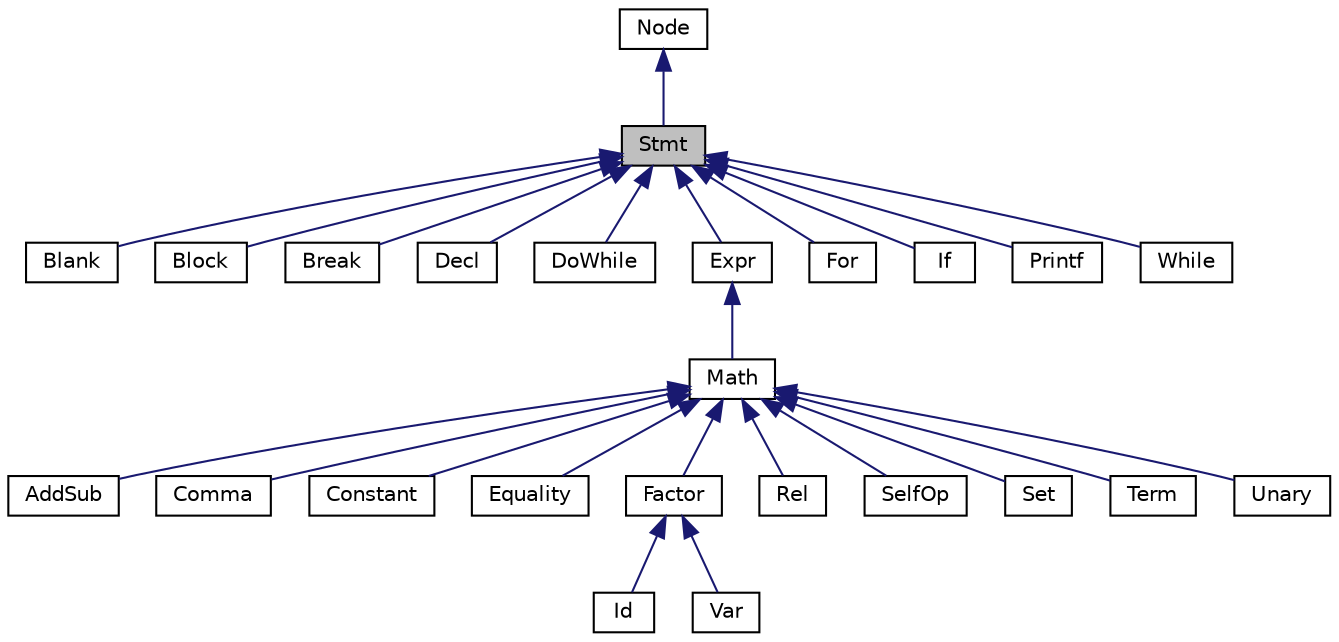 digraph "Stmt"
{
  edge [fontname="Helvetica",fontsize="10",labelfontname="Helvetica",labelfontsize="10"];
  node [fontname="Helvetica",fontsize="10",shape=record];
  Node0 [label="Stmt",height=0.2,width=0.4,color="black", fillcolor="grey75", style="filled", fontcolor="black"];
  Node1 -> Node0 [dir="back",color="midnightblue",fontsize="10",style="solid",fontname="Helvetica"];
  Node1 [label="Node",height=0.2,width=0.4,color="black", fillcolor="white", style="filled",URL="$class_node.html",tooltip="Node类 "];
  Node0 -> Node2 [dir="back",color="midnightblue",fontsize="10",style="solid",fontname="Helvetica"];
  Node2 [label="Blank",height=0.2,width=0.4,color="black", fillcolor="white", style="filled",URL="$class_blank.html",tooltip="空语句类 "];
  Node0 -> Node3 [dir="back",color="midnightblue",fontsize="10",style="solid",fontname="Helvetica"];
  Node3 [label="Block",height=0.2,width=0.4,color="black", fillcolor="white", style="filled",URL="$class_block.html",tooltip="语句块类 "];
  Node0 -> Node4 [dir="back",color="midnightblue",fontsize="10",style="solid",fontname="Helvetica"];
  Node4 [label="Break",height=0.2,width=0.4,color="black", fillcolor="white", style="filled",URL="$class_break.html",tooltip="循环中断类 "];
  Node0 -> Node5 [dir="back",color="midnightblue",fontsize="10",style="solid",fontname="Helvetica"];
  Node5 [label="Decl",height=0.2,width=0.4,color="black", fillcolor="white", style="filled",URL="$class_decl.html",tooltip="声明变量语句类 "];
  Node0 -> Node6 [dir="back",color="midnightblue",fontsize="10",style="solid",fontname="Helvetica"];
  Node6 [label="DoWhile",height=0.2,width=0.4,color="black", fillcolor="white", style="filled",URL="$class_do_while.html",tooltip="do-while循环语句类 "];
  Node0 -> Node7 [dir="back",color="midnightblue",fontsize="10",style="solid",fontname="Helvetica"];
  Node7 [label="Expr",height=0.2,width=0.4,color="black", fillcolor="white", style="filled",URL="$class_expr.html",tooltip="运算表达式类 "];
  Node7 -> Node8 [dir="back",color="midnightblue",fontsize="10",style="solid",fontname="Helvetica"];
  Node8 [label="Math",height=0.2,width=0.4,color="black", fillcolor="white", style="filled",URL="$class_math.html",tooltip="数学运算的根类 "];
  Node8 -> Node9 [dir="back",color="midnightblue",fontsize="10",style="solid",fontname="Helvetica"];
  Node9 [label="AddSub",height=0.2,width=0.4,color="black", fillcolor="white", style="filled",URL="$class_add_sub.html",tooltip="加减表达式类 "];
  Node8 -> Node10 [dir="back",color="midnightblue",fontsize="10",style="solid",fontname="Helvetica"];
  Node10 [label="Comma",height=0.2,width=0.4,color="black", fillcolor="white", style="filled",URL="$class_comma.html",tooltip="逗号表达式类 "];
  Node8 -> Node11 [dir="back",color="midnightblue",fontsize="10",style="solid",fontname="Helvetica"];
  Node11 [label="Constant",height=0.2,width=0.4,color="black", fillcolor="white", style="filled",URL="$class_constant.html",tooltip="常数类 "];
  Node8 -> Node12 [dir="back",color="midnightblue",fontsize="10",style="solid",fontname="Helvetica"];
  Node12 [label="Equality",height=0.2,width=0.4,color="black", fillcolor="white", style="filled",URL="$class_equality.html",tooltip="等于不等于表达式类 "];
  Node8 -> Node13 [dir="back",color="midnightblue",fontsize="10",style="solid",fontname="Helvetica"];
  Node13 [label="Factor",height=0.2,width=0.4,color="black", fillcolor="white", style="filled",URL="$class_factor.html",tooltip="运算因子类 "];
  Node13 -> Node14 [dir="back",color="midnightblue",fontsize="10",style="solid",fontname="Helvetica"];
  Node14 [label="Id",height=0.2,width=0.4,color="black", fillcolor="white", style="filled",URL="$class_id.html",tooltip="变量的标示类 "];
  Node13 -> Node15 [dir="back",color="midnightblue",fontsize="10",style="solid",fontname="Helvetica"];
  Node15 [label="Var",height=0.2,width=0.4,color="black", fillcolor="white", style="filled",URL="$class_var.html",tooltip="变量类 "];
  Node8 -> Node16 [dir="back",color="midnightblue",fontsize="10",style="solid",fontname="Helvetica"];
  Node16 [label="Rel",height=0.2,width=0.4,color="black", fillcolor="white", style="filled",URL="$class_rel.html",tooltip="大小于运算符类 "];
  Node8 -> Node17 [dir="back",color="midnightblue",fontsize="10",style="solid",fontname="Helvetica"];
  Node17 [label="SelfOp",height=0.2,width=0.4,color="black", fillcolor="white", style="filled",URL="$class_self_op.html",tooltip="赋值运算符类 "];
  Node8 -> Node18 [dir="back",color="midnightblue",fontsize="10",style="solid",fontname="Helvetica"];
  Node18 [label="Set",height=0.2,width=0.4,color="black", fillcolor="white", style="filled",URL="$class_set.html",tooltip="赋值运算符类 "];
  Node8 -> Node19 [dir="back",color="midnightblue",fontsize="10",style="solid",fontname="Helvetica"];
  Node19 [label="Term",height=0.2,width=0.4,color="black", fillcolor="white", style="filled",URL="$class_term.html",tooltip="乘除运算符类 "];
  Node8 -> Node20 [dir="back",color="midnightblue",fontsize="10",style="solid",fontname="Helvetica"];
  Node20 [label="Unary",height=0.2,width=0.4,color="black", fillcolor="white", style="filled",URL="$class_unary.html",tooltip="正负运算符类 "];
  Node0 -> Node21 [dir="back",color="midnightblue",fontsize="10",style="solid",fontname="Helvetica"];
  Node21 [label="For",height=0.2,width=0.4,color="black", fillcolor="white", style="filled",URL="$class_for.html",tooltip="for循环语句类 "];
  Node0 -> Node22 [dir="back",color="midnightblue",fontsize="10",style="solid",fontname="Helvetica"];
  Node22 [label="If",height=0.2,width=0.4,color="black", fillcolor="white", style="filled",URL="$class_if.html",tooltip="if语句类 "];
  Node0 -> Node23 [dir="back",color="midnightblue",fontsize="10",style="solid",fontname="Helvetica"];
  Node23 [label="Printf",height=0.2,width=0.4,color="black", fillcolor="white", style="filled",URL="$class_printf.html",tooltip="输出语句块类 "];
  Node0 -> Node24 [dir="back",color="midnightblue",fontsize="10",style="solid",fontname="Helvetica"];
  Node24 [label="While",height=0.2,width=0.4,color="black", fillcolor="white", style="filled",URL="$class_while.html",tooltip="while循环语句类 "];
}
